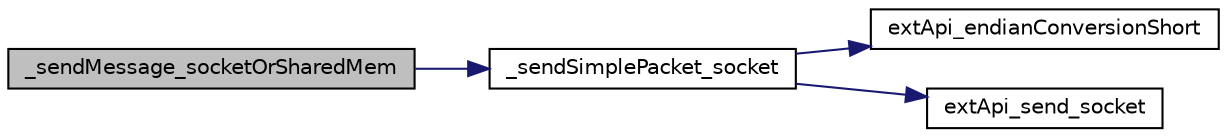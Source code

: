 digraph "_sendMessage_socketOrSharedMem"
{
  edge [fontname="Helvetica",fontsize="10",labelfontname="Helvetica",labelfontsize="10"];
  node [fontname="Helvetica",fontsize="10",shape=record];
  rankdir="LR";
  Node1 [label="_sendMessage_socketOrSharedMem",height=0.2,width=0.4,color="black", fillcolor="grey75", style="filled" fontcolor="black"];
  Node1 -> Node2 [color="midnightblue",fontsize="10",style="solid",fontname="Helvetica"];
  Node2 [label="_sendSimplePacket_socket",height=0.2,width=0.4,color="black", fillcolor="white", style="filled",URL="$ext_api_8c.html#a37c21b37d213632ecf00a4013fc58dea"];
  Node2 -> Node3 [color="midnightblue",fontsize="10",style="solid",fontname="Helvetica"];
  Node3 [label="extApi_endianConversionShort",height=0.2,width=0.4,color="black", fillcolor="white", style="filled",URL="$ext_api_platform_8c.html#a53372d80e2437d241d3831bbf09551a1"];
  Node2 -> Node4 [color="midnightblue",fontsize="10",style="solid",fontname="Helvetica"];
  Node4 [label="extApi_send_socket",height=0.2,width=0.4,color="black", fillcolor="white", style="filled",URL="$ext_api_platform_8c.html#aac199802575731257d42f698f2c68255"];
}
